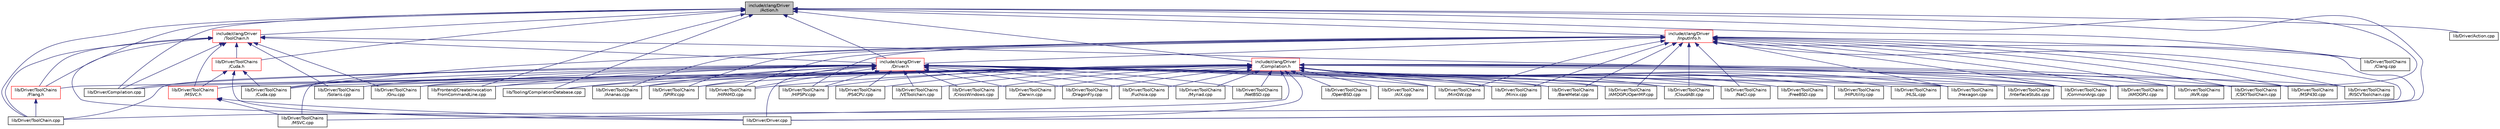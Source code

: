 digraph "include/clang/Driver/Action.h"
{
 // LATEX_PDF_SIZE
  bgcolor="transparent";
  edge [fontname="Helvetica",fontsize="10",labelfontname="Helvetica",labelfontsize="10"];
  node [fontname="Helvetica",fontsize="10",shape=record];
  Node1 [label="include/clang/Driver\l/Action.h",height=0.2,width=0.4,color="black", fillcolor="grey75", style="filled", fontcolor="black",tooltip=" "];
  Node1 -> Node2 [dir="back",color="midnightblue",fontsize="10",style="solid",fontname="Helvetica"];
  Node2 [label="include/clang/Driver\l/Compilation.h",height=0.2,width=0.4,color="red",URL="$Compilation_8h.html",tooltip=" "];
  Node2 -> Node3 [dir="back",color="midnightblue",fontsize="10",style="solid",fontname="Helvetica"];
  Node3 [label="lib/Driver/Compilation.cpp",height=0.2,width=0.4,color="black",URL="$Compilation_8cpp.html",tooltip=" "];
  Node2 -> Node4 [dir="back",color="midnightblue",fontsize="10",style="solid",fontname="Helvetica"];
  Node4 [label="lib/Driver/ToolChains\l/MSVC.h",height=0.2,width=0.4,color="red",URL="$MSVC_8h.html",tooltip=" "];
  Node4 -> Node6 [dir="back",color="midnightblue",fontsize="10",style="solid",fontname="Helvetica"];
  Node6 [label="lib/Driver/Driver.cpp",height=0.2,width=0.4,color="black",URL="$Driver_8cpp.html",tooltip=" "];
  Node4 -> Node10 [dir="back",color="midnightblue",fontsize="10",style="solid",fontname="Helvetica"];
  Node10 [label="lib/Driver/ToolChains\l/MSVC.cpp",height=0.2,width=0.4,color="black",URL="$MSVC_8cpp.html",tooltip=" "];
  Node2 -> Node6 [dir="back",color="midnightblue",fontsize="10",style="solid",fontname="Helvetica"];
  Node2 -> Node11 [dir="back",color="midnightblue",fontsize="10",style="solid",fontname="Helvetica"];
  Node11 [label="lib/Driver/ToolChains\l/Flang.h",height=0.2,width=0.4,color="red",URL="$Flang_8h.html",tooltip=" "];
  Node11 -> Node7 [dir="back",color="midnightblue",fontsize="10",style="solid",fontname="Helvetica"];
  Node7 [label="lib/Driver/ToolChain.cpp",height=0.2,width=0.4,color="black",URL="$ToolChain_8cpp.html",tooltip=" "];
  Node2 -> Node13 [dir="back",color="midnightblue",fontsize="10",style="solid",fontname="Helvetica"];
  Node13 [label="lib/Driver/ToolChains\l/AIX.cpp",height=0.2,width=0.4,color="black",URL="$AIX_8cpp.html",tooltip=" "];
  Node2 -> Node14 [dir="back",color="midnightblue",fontsize="10",style="solid",fontname="Helvetica"];
  Node14 [label="lib/Driver/ToolChains\l/AMDGPU.cpp",height=0.2,width=0.4,color="black",URL="$Driver_2ToolChains_2AMDGPU_8cpp.html",tooltip=" "];
  Node2 -> Node15 [dir="back",color="midnightblue",fontsize="10",style="solid",fontname="Helvetica"];
  Node15 [label="lib/Driver/ToolChains\l/AMDGPUOpenMP.cpp",height=0.2,width=0.4,color="black",URL="$AMDGPUOpenMP_8cpp.html",tooltip=" "];
  Node2 -> Node16 [dir="back",color="midnightblue",fontsize="10",style="solid",fontname="Helvetica"];
  Node16 [label="lib/Driver/ToolChains\l/Ananas.cpp",height=0.2,width=0.4,color="black",URL="$Ananas_8cpp.html",tooltip=" "];
  Node2 -> Node17 [dir="back",color="midnightblue",fontsize="10",style="solid",fontname="Helvetica"];
  Node17 [label="lib/Driver/ToolChains\l/AVR.cpp",height=0.2,width=0.4,color="black",URL="$Driver_2ToolChains_2AVR_8cpp.html",tooltip=" "];
  Node2 -> Node18 [dir="back",color="midnightblue",fontsize="10",style="solid",fontname="Helvetica"];
  Node18 [label="lib/Driver/ToolChains\l/BareMetal.cpp",height=0.2,width=0.4,color="black",URL="$BareMetal_8cpp.html",tooltip=" "];
  Node2 -> Node19 [dir="back",color="midnightblue",fontsize="10",style="solid",fontname="Helvetica"];
  Node19 [label="lib/Driver/ToolChains\l/CloudABI.cpp",height=0.2,width=0.4,color="black",URL="$CloudABI_8cpp.html",tooltip=" "];
  Node2 -> Node20 [dir="back",color="midnightblue",fontsize="10",style="solid",fontname="Helvetica"];
  Node20 [label="lib/Driver/ToolChains\l/CommonArgs.cpp",height=0.2,width=0.4,color="black",URL="$CommonArgs_8cpp.html",tooltip=" "];
  Node2 -> Node21 [dir="back",color="midnightblue",fontsize="10",style="solid",fontname="Helvetica"];
  Node21 [label="lib/Driver/ToolChains\l/CrossWindows.cpp",height=0.2,width=0.4,color="black",URL="$CrossWindows_8cpp.html",tooltip=" "];
  Node2 -> Node22 [dir="back",color="midnightblue",fontsize="10",style="solid",fontname="Helvetica"];
  Node22 [label="lib/Driver/ToolChains\l/CSKYToolChain.cpp",height=0.2,width=0.4,color="black",URL="$CSKYToolChain_8cpp.html",tooltip=" "];
  Node2 -> Node23 [dir="back",color="midnightblue",fontsize="10",style="solid",fontname="Helvetica"];
  Node23 [label="lib/Driver/ToolChains\l/Cuda.cpp",height=0.2,width=0.4,color="black",URL="$Driver_2ToolChains_2Cuda_8cpp.html",tooltip=" "];
  Node2 -> Node24 [dir="back",color="midnightblue",fontsize="10",style="solid",fontname="Helvetica"];
  Node24 [label="lib/Driver/ToolChains\l/Darwin.cpp",height=0.2,width=0.4,color="black",URL="$Darwin_8cpp.html",tooltip=" "];
  Node2 -> Node25 [dir="back",color="midnightblue",fontsize="10",style="solid",fontname="Helvetica"];
  Node25 [label="lib/Driver/ToolChains\l/DragonFly.cpp",height=0.2,width=0.4,color="black",URL="$DragonFly_8cpp.html",tooltip=" "];
  Node2 -> Node26 [dir="back",color="midnightblue",fontsize="10",style="solid",fontname="Helvetica"];
  Node26 [label="lib/Driver/ToolChains\l/FreeBSD.cpp",height=0.2,width=0.4,color="black",URL="$FreeBSD_8cpp.html",tooltip=" "];
  Node2 -> Node27 [dir="back",color="midnightblue",fontsize="10",style="solid",fontname="Helvetica"];
  Node27 [label="lib/Driver/ToolChains\l/Fuchsia.cpp",height=0.2,width=0.4,color="black",URL="$Fuchsia_8cpp.html",tooltip=" "];
  Node2 -> Node28 [dir="back",color="midnightblue",fontsize="10",style="solid",fontname="Helvetica"];
  Node28 [label="lib/Driver/ToolChains\l/Gnu.cpp",height=0.2,width=0.4,color="black",URL="$Gnu_8cpp.html",tooltip=" "];
  Node2 -> Node29 [dir="back",color="midnightblue",fontsize="10",style="solid",fontname="Helvetica"];
  Node29 [label="lib/Driver/ToolChains\l/Hexagon.cpp",height=0.2,width=0.4,color="black",URL="$Driver_2ToolChains_2Hexagon_8cpp.html",tooltip=" "];
  Node2 -> Node30 [dir="back",color="midnightblue",fontsize="10",style="solid",fontname="Helvetica"];
  Node30 [label="lib/Driver/ToolChains\l/HIPAMD.cpp",height=0.2,width=0.4,color="black",URL="$HIPAMD_8cpp.html",tooltip=" "];
  Node2 -> Node31 [dir="back",color="midnightblue",fontsize="10",style="solid",fontname="Helvetica"];
  Node31 [label="lib/Driver/ToolChains\l/HIPSPV.cpp",height=0.2,width=0.4,color="black",URL="$HIPSPV_8cpp.html",tooltip=" "];
  Node2 -> Node32 [dir="back",color="midnightblue",fontsize="10",style="solid",fontname="Helvetica"];
  Node32 [label="lib/Driver/ToolChains\l/HIPUtility.cpp",height=0.2,width=0.4,color="black",URL="$HIPUtility_8cpp.html",tooltip=" "];
  Node2 -> Node33 [dir="back",color="midnightblue",fontsize="10",style="solid",fontname="Helvetica"];
  Node33 [label="lib/Driver/ToolChains\l/HLSL.cpp",height=0.2,width=0.4,color="black",URL="$HLSL_8cpp.html",tooltip=" "];
  Node2 -> Node34 [dir="back",color="midnightblue",fontsize="10",style="solid",fontname="Helvetica"];
  Node34 [label="lib/Driver/ToolChains\l/InterfaceStubs.cpp",height=0.2,width=0.4,color="black",URL="$InterfaceStubs_8cpp.html",tooltip=" "];
  Node2 -> Node35 [dir="back",color="midnightblue",fontsize="10",style="solid",fontname="Helvetica"];
  Node35 [label="lib/Driver/ToolChains\l/MinGW.cpp",height=0.2,width=0.4,color="black",URL="$MinGW_8cpp.html",tooltip=" "];
  Node2 -> Node36 [dir="back",color="midnightblue",fontsize="10",style="solid",fontname="Helvetica"];
  Node36 [label="lib/Driver/ToolChains\l/Minix.cpp",height=0.2,width=0.4,color="black",URL="$Minix_8cpp.html",tooltip=" "];
  Node2 -> Node37 [dir="back",color="midnightblue",fontsize="10",style="solid",fontname="Helvetica"];
  Node37 [label="lib/Driver/ToolChains\l/MSP430.cpp",height=0.2,width=0.4,color="black",URL="$Driver_2ToolChains_2MSP430_8cpp.html",tooltip=" "];
  Node2 -> Node10 [dir="back",color="midnightblue",fontsize="10",style="solid",fontname="Helvetica"];
  Node2 -> Node38 [dir="back",color="midnightblue",fontsize="10",style="solid",fontname="Helvetica"];
  Node38 [label="lib/Driver/ToolChains\l/Myriad.cpp",height=0.2,width=0.4,color="black",URL="$Myriad_8cpp.html",tooltip=" "];
  Node2 -> Node39 [dir="back",color="midnightblue",fontsize="10",style="solid",fontname="Helvetica"];
  Node39 [label="lib/Driver/ToolChains\l/NaCl.cpp",height=0.2,width=0.4,color="black",URL="$NaCl_8cpp.html",tooltip=" "];
  Node2 -> Node40 [dir="back",color="midnightblue",fontsize="10",style="solid",fontname="Helvetica"];
  Node40 [label="lib/Driver/ToolChains\l/NetBSD.cpp",height=0.2,width=0.4,color="black",URL="$NetBSD_8cpp.html",tooltip=" "];
  Node2 -> Node41 [dir="back",color="midnightblue",fontsize="10",style="solid",fontname="Helvetica"];
  Node41 [label="lib/Driver/ToolChains\l/OpenBSD.cpp",height=0.2,width=0.4,color="black",URL="$OpenBSD_8cpp.html",tooltip=" "];
  Node2 -> Node42 [dir="back",color="midnightblue",fontsize="10",style="solid",fontname="Helvetica"];
  Node42 [label="lib/Driver/ToolChains\l/PS4CPU.cpp",height=0.2,width=0.4,color="black",URL="$PS4CPU_8cpp.html",tooltip=" "];
  Node2 -> Node43 [dir="back",color="midnightblue",fontsize="10",style="solid",fontname="Helvetica"];
  Node43 [label="lib/Driver/ToolChains\l/RISCVToolchain.cpp",height=0.2,width=0.4,color="black",URL="$RISCVToolchain_8cpp.html",tooltip=" "];
  Node2 -> Node44 [dir="back",color="midnightblue",fontsize="10",style="solid",fontname="Helvetica"];
  Node44 [label="lib/Driver/ToolChains\l/Solaris.cpp",height=0.2,width=0.4,color="black",URL="$Solaris_8cpp.html",tooltip=" "];
  Node2 -> Node45 [dir="back",color="midnightblue",fontsize="10",style="solid",fontname="Helvetica"];
  Node45 [label="lib/Driver/ToolChains\l/SPIRV.cpp",height=0.2,width=0.4,color="black",URL="$SPIRV_8cpp.html",tooltip=" "];
  Node2 -> Node46 [dir="back",color="midnightblue",fontsize="10",style="solid",fontname="Helvetica"];
  Node46 [label="lib/Driver/ToolChains\l/VEToolchain.cpp",height=0.2,width=0.4,color="black",URL="$VEToolchain_8cpp.html",tooltip=" "];
  Node2 -> Node50 [dir="back",color="midnightblue",fontsize="10",style="solid",fontname="Helvetica"];
  Node50 [label="lib/Frontend/CreateInvocation\lFromCommandLine.cpp",height=0.2,width=0.4,color="black",URL="$CreateInvocationFromCommandLine_8cpp.html",tooltip=" "];
  Node2 -> Node52 [dir="back",color="midnightblue",fontsize="10",style="solid",fontname="Helvetica"];
  Node52 [label="lib/Tooling/CompilationDatabase.cpp",height=0.2,width=0.4,color="black",URL="$CompilationDatabase_8cpp.html",tooltip=" "];
  Node1 -> Node56 [dir="back",color="midnightblue",fontsize="10",style="solid",fontname="Helvetica"];
  Node56 [label="include/clang/Driver\l/Driver.h",height=0.2,width=0.4,color="red",URL="$Driver_8h.html",tooltip=" "];
  Node56 -> Node3 [dir="back",color="midnightblue",fontsize="10",style="solid",fontname="Helvetica"];
  Node56 -> Node6 [dir="back",color="midnightblue",fontsize="10",style="solid",fontname="Helvetica"];
  Node56 -> Node7 [dir="back",color="midnightblue",fontsize="10",style="solid",fontname="Helvetica"];
  Node56 -> Node15 [dir="back",color="midnightblue",fontsize="10",style="solid",fontname="Helvetica"];
  Node56 -> Node16 [dir="back",color="midnightblue",fontsize="10",style="solid",fontname="Helvetica"];
  Node56 -> Node18 [dir="back",color="midnightblue",fontsize="10",style="solid",fontname="Helvetica"];
  Node56 -> Node19 [dir="back",color="midnightblue",fontsize="10",style="solid",fontname="Helvetica"];
  Node56 -> Node20 [dir="back",color="midnightblue",fontsize="10",style="solid",fontname="Helvetica"];
  Node56 -> Node21 [dir="back",color="midnightblue",fontsize="10",style="solid",fontname="Helvetica"];
  Node56 -> Node23 [dir="back",color="midnightblue",fontsize="10",style="solid",fontname="Helvetica"];
  Node56 -> Node24 [dir="back",color="midnightblue",fontsize="10",style="solid",fontname="Helvetica"];
  Node56 -> Node25 [dir="back",color="midnightblue",fontsize="10",style="solid",fontname="Helvetica"];
  Node56 -> Node27 [dir="back",color="midnightblue",fontsize="10",style="solid",fontname="Helvetica"];
  Node56 -> Node28 [dir="back",color="midnightblue",fontsize="10",style="solid",fontname="Helvetica"];
  Node56 -> Node29 [dir="back",color="midnightblue",fontsize="10",style="solid",fontname="Helvetica"];
  Node56 -> Node30 [dir="back",color="midnightblue",fontsize="10",style="solid",fontname="Helvetica"];
  Node56 -> Node31 [dir="back",color="midnightblue",fontsize="10",style="solid",fontname="Helvetica"];
  Node56 -> Node35 [dir="back",color="midnightblue",fontsize="10",style="solid",fontname="Helvetica"];
  Node56 -> Node36 [dir="back",color="midnightblue",fontsize="10",style="solid",fontname="Helvetica"];
  Node56 -> Node10 [dir="back",color="midnightblue",fontsize="10",style="solid",fontname="Helvetica"];
  Node56 -> Node38 [dir="back",color="midnightblue",fontsize="10",style="solid",fontname="Helvetica"];
  Node56 -> Node39 [dir="back",color="midnightblue",fontsize="10",style="solid",fontname="Helvetica"];
  Node56 -> Node40 [dir="back",color="midnightblue",fontsize="10",style="solid",fontname="Helvetica"];
  Node56 -> Node42 [dir="back",color="midnightblue",fontsize="10",style="solid",fontname="Helvetica"];
  Node56 -> Node44 [dir="back",color="midnightblue",fontsize="10",style="solid",fontname="Helvetica"];
  Node56 -> Node45 [dir="back",color="midnightblue",fontsize="10",style="solid",fontname="Helvetica"];
  Node56 -> Node46 [dir="back",color="midnightblue",fontsize="10",style="solid",fontname="Helvetica"];
  Node56 -> Node50 [dir="back",color="midnightblue",fontsize="10",style="solid",fontname="Helvetica"];
  Node56 -> Node52 [dir="back",color="midnightblue",fontsize="10",style="solid",fontname="Helvetica"];
  Node1 -> Node130 [dir="back",color="midnightblue",fontsize="10",style="solid",fontname="Helvetica"];
  Node130 [label="include/clang/Driver\l/InputInfo.h",height=0.2,width=0.4,color="red",URL="$InputInfo_8h.html",tooltip=" "];
  Node130 -> Node56 [dir="back",color="midnightblue",fontsize="10",style="solid",fontname="Helvetica"];
  Node130 -> Node6 [dir="back",color="midnightblue",fontsize="10",style="solid",fontname="Helvetica"];
  Node130 -> Node7 [dir="back",color="midnightblue",fontsize="10",style="solid",fontname="Helvetica"];
  Node130 -> Node14 [dir="back",color="midnightblue",fontsize="10",style="solid",fontname="Helvetica"];
  Node130 -> Node15 [dir="back",color="midnightblue",fontsize="10",style="solid",fontname="Helvetica"];
  Node130 -> Node16 [dir="back",color="midnightblue",fontsize="10",style="solid",fontname="Helvetica"];
  Node130 -> Node17 [dir="back",color="midnightblue",fontsize="10",style="solid",fontname="Helvetica"];
  Node130 -> Node18 [dir="back",color="midnightblue",fontsize="10",style="solid",fontname="Helvetica"];
  Node130 -> Node9 [dir="back",color="midnightblue",fontsize="10",style="solid",fontname="Helvetica"];
  Node9 [label="lib/Driver/ToolChains\l/Clang.cpp",height=0.2,width=0.4,color="black",URL="$Clang_8cpp.html",tooltip=" "];
  Node130 -> Node19 [dir="back",color="midnightblue",fontsize="10",style="solid",fontname="Helvetica"];
  Node130 -> Node20 [dir="back",color="midnightblue",fontsize="10",style="solid",fontname="Helvetica"];
  Node130 -> Node22 [dir="back",color="midnightblue",fontsize="10",style="solid",fontname="Helvetica"];
  Node130 -> Node23 [dir="back",color="midnightblue",fontsize="10",style="solid",fontname="Helvetica"];
  Node130 -> Node29 [dir="back",color="midnightblue",fontsize="10",style="solid",fontname="Helvetica"];
  Node130 -> Node30 [dir="back",color="midnightblue",fontsize="10",style="solid",fontname="Helvetica"];
  Node130 -> Node31 [dir="back",color="midnightblue",fontsize="10",style="solid",fontname="Helvetica"];
  Node130 -> Node35 [dir="back",color="midnightblue",fontsize="10",style="solid",fontname="Helvetica"];
  Node130 -> Node36 [dir="back",color="midnightblue",fontsize="10",style="solid",fontname="Helvetica"];
  Node130 -> Node37 [dir="back",color="midnightblue",fontsize="10",style="solid",fontname="Helvetica"];
  Node130 -> Node39 [dir="back",color="midnightblue",fontsize="10",style="solid",fontname="Helvetica"];
  Node130 -> Node43 [dir="back",color="midnightblue",fontsize="10",style="solid",fontname="Helvetica"];
  Node130 -> Node45 [dir="back",color="midnightblue",fontsize="10",style="solid",fontname="Helvetica"];
  Node1 -> Node133 [dir="back",color="midnightblue",fontsize="10",style="solid",fontname="Helvetica"];
  Node133 [label="include/clang/Driver\l/ToolChain.h",height=0.2,width=0.4,color="red",URL="$ToolChain_8h.html",tooltip=" "];
  Node133 -> Node56 [dir="back",color="midnightblue",fontsize="10",style="solid",fontname="Helvetica"];
  Node133 -> Node3 [dir="back",color="midnightblue",fontsize="10",style="solid",fontname="Helvetica"];
  Node133 -> Node135 [dir="back",color="midnightblue",fontsize="10",style="solid",fontname="Helvetica"];
  Node135 [label="lib/Driver/ToolChains\l/Cuda.h",height=0.2,width=0.4,color="red",URL="$lib_2Driver_2ToolChains_2Cuda_8h.html",tooltip=" "];
  Node135 -> Node4 [dir="back",color="midnightblue",fontsize="10",style="solid",fontname="Helvetica"];
  Node135 -> Node6 [dir="back",color="midnightblue",fontsize="10",style="solid",fontname="Helvetica"];
  Node135 -> Node23 [dir="back",color="midnightblue",fontsize="10",style="solid",fontname="Helvetica"];
  Node133 -> Node4 [dir="back",color="midnightblue",fontsize="10",style="solid",fontname="Helvetica"];
  Node133 -> Node6 [dir="back",color="midnightblue",fontsize="10",style="solid",fontname="Helvetica"];
  Node133 -> Node7 [dir="back",color="midnightblue",fontsize="10",style="solid",fontname="Helvetica"];
  Node133 -> Node11 [dir="back",color="midnightblue",fontsize="10",style="solid",fontname="Helvetica"];
  Node133 -> Node20 [dir="back",color="midnightblue",fontsize="10",style="solid",fontname="Helvetica"];
  Node133 -> Node28 [dir="back",color="midnightblue",fontsize="10",style="solid",fontname="Helvetica"];
  Node133 -> Node44 [dir="back",color="midnightblue",fontsize="10",style="solid",fontname="Helvetica"];
  Node1 -> Node145 [dir="back",color="midnightblue",fontsize="10",style="solid",fontname="Helvetica"];
  Node145 [label="lib/Driver/Action.cpp",height=0.2,width=0.4,color="black",URL="$Action_8cpp.html",tooltip=" "];
  Node1 -> Node3 [dir="back",color="midnightblue",fontsize="10",style="solid",fontname="Helvetica"];
  Node1 -> Node135 [dir="back",color="midnightblue",fontsize="10",style="solid",fontname="Helvetica"];
  Node1 -> Node6 [dir="back",color="midnightblue",fontsize="10",style="solid",fontname="Helvetica"];
  Node1 -> Node11 [dir="back",color="midnightblue",fontsize="10",style="solid",fontname="Helvetica"];
  Node1 -> Node7 [dir="back",color="midnightblue",fontsize="10",style="solid",fontname="Helvetica"];
  Node1 -> Node9 [dir="back",color="midnightblue",fontsize="10",style="solid",fontname="Helvetica"];
  Node1 -> Node20 [dir="back",color="midnightblue",fontsize="10",style="solid",fontname="Helvetica"];
  Node1 -> Node50 [dir="back",color="midnightblue",fontsize="10",style="solid",fontname="Helvetica"];
  Node1 -> Node52 [dir="back",color="midnightblue",fontsize="10",style="solid",fontname="Helvetica"];
}
